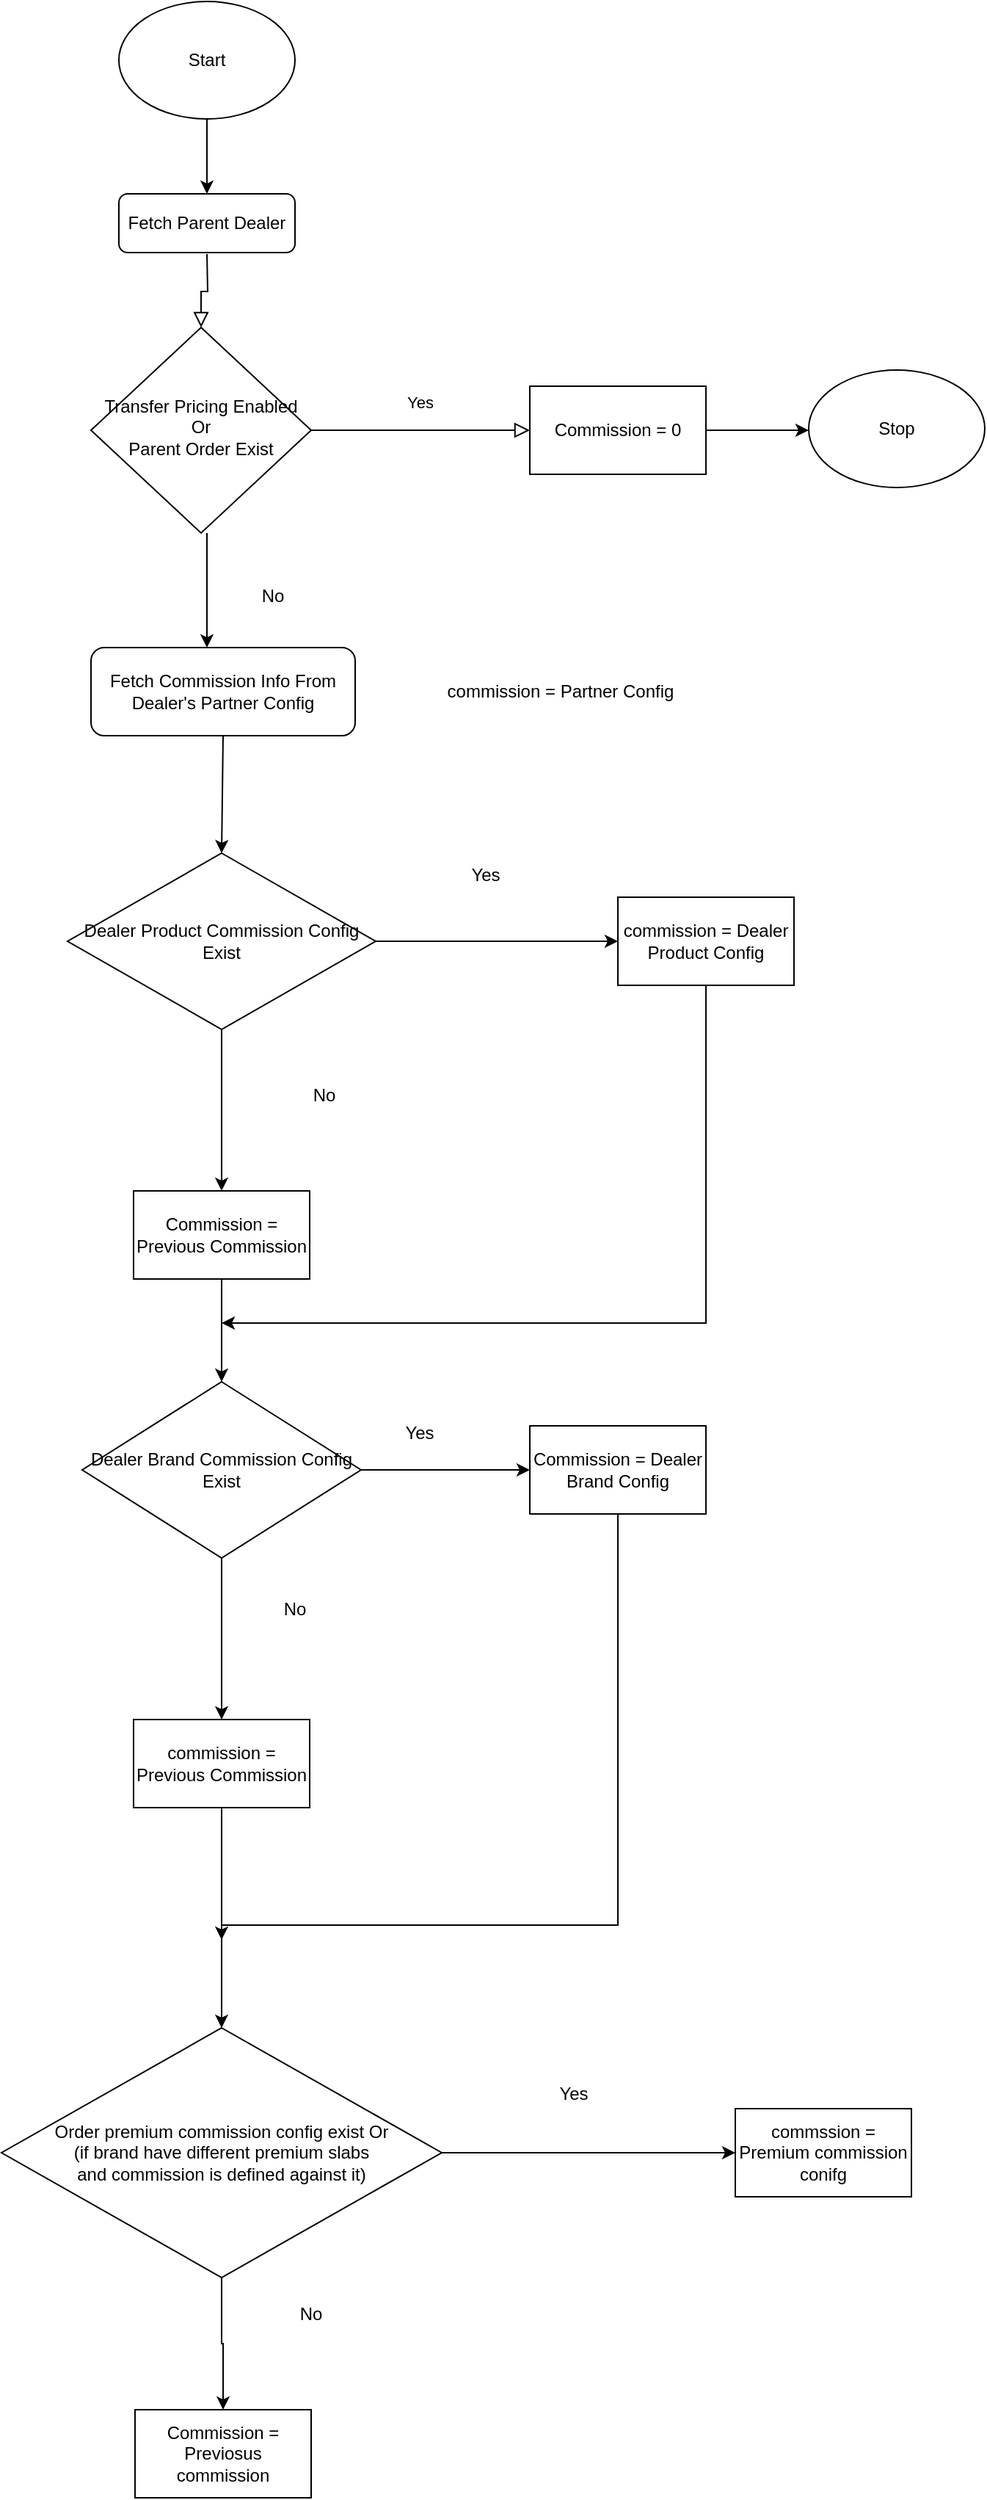 <mxfile version="15.6.3" type="github">
  <diagram id="C5RBs43oDa-KdzZeNtuy" name="Page-1">
    <mxGraphModel dx="946" dy="1783" grid="1" gridSize="10" guides="1" tooltips="1" connect="1" arrows="1" fold="1" page="1" pageScale="1" pageWidth="827" pageHeight="1169" math="0" shadow="0">
      <root>
        <mxCell id="WIyWlLk6GJQsqaUBKTNV-0" />
        <mxCell id="WIyWlLk6GJQsqaUBKTNV-1" parent="WIyWlLk6GJQsqaUBKTNV-0" />
        <mxCell id="WIyWlLk6GJQsqaUBKTNV-2" value="" style="rounded=0;html=1;jettySize=auto;orthogonalLoop=1;fontSize=11;endArrow=block;endFill=0;endSize=8;strokeWidth=1;shadow=0;labelBackgroundColor=none;edgeStyle=orthogonalEdgeStyle;" parent="WIyWlLk6GJQsqaUBKTNV-1" target="WIyWlLk6GJQsqaUBKTNV-6" edge="1">
          <mxGeometry relative="1" as="geometry">
            <mxPoint x="220" y="162" as="sourcePoint" />
          </mxGeometry>
        </mxCell>
        <mxCell id="WIyWlLk6GJQsqaUBKTNV-3" value="Fetch Parent Dealer" style="rounded=1;whiteSpace=wrap;html=1;fontSize=12;glass=0;strokeWidth=1;shadow=0;" parent="WIyWlLk6GJQsqaUBKTNV-1" vertex="1">
          <mxGeometry x="160" y="121" width="120" height="40" as="geometry" />
        </mxCell>
        <mxCell id="WIyWlLk6GJQsqaUBKTNV-4" value="Yes" style="rounded=0;html=1;jettySize=auto;orthogonalLoop=1;fontSize=11;endArrow=block;endFill=0;endSize=8;strokeWidth=1;shadow=0;labelBackgroundColor=none;edgeStyle=orthogonalEdgeStyle;" parent="WIyWlLk6GJQsqaUBKTNV-1" source="WIyWlLk6GJQsqaUBKTNV-6" edge="1">
          <mxGeometry y="20" relative="1" as="geometry">
            <mxPoint as="offset" />
            <mxPoint x="440" y="282" as="targetPoint" />
          </mxGeometry>
        </mxCell>
        <mxCell id="WIyWlLk6GJQsqaUBKTNV-6" value="Transfer Pricing Enabled&lt;br&gt;Or&lt;br&gt;Parent Order Exist" style="rhombus;whiteSpace=wrap;html=1;shadow=0;fontFamily=Helvetica;fontSize=12;align=center;strokeWidth=1;spacing=6;spacingTop=-4;" parent="WIyWlLk6GJQsqaUBKTNV-1" vertex="1">
          <mxGeometry x="141" y="212" width="150" height="140" as="geometry" />
        </mxCell>
        <mxCell id="y8WUg5UoEk1E836YFh9f-0" value="Commission = 0" style="rounded=0;whiteSpace=wrap;html=1;" vertex="1" parent="WIyWlLk6GJQsqaUBKTNV-1">
          <mxGeometry x="440" y="252" width="120" height="60" as="geometry" />
        </mxCell>
        <mxCell id="y8WUg5UoEk1E836YFh9f-1" value="Stop" style="ellipse;whiteSpace=wrap;html=1;" vertex="1" parent="WIyWlLk6GJQsqaUBKTNV-1">
          <mxGeometry x="630" y="241" width="120" height="80" as="geometry" />
        </mxCell>
        <mxCell id="y8WUg5UoEk1E836YFh9f-2" value="" style="endArrow=classic;html=1;rounded=0;entryX=0;entryY=0.5;entryDx=0;entryDy=0;" edge="1" parent="WIyWlLk6GJQsqaUBKTNV-1">
          <mxGeometry width="50" height="50" relative="1" as="geometry">
            <mxPoint x="560" y="282" as="sourcePoint" />
            <mxPoint x="630" y="282" as="targetPoint" />
          </mxGeometry>
        </mxCell>
        <mxCell id="y8WUg5UoEk1E836YFh9f-3" value="Start" style="ellipse;whiteSpace=wrap;html=1;" vertex="1" parent="WIyWlLk6GJQsqaUBKTNV-1">
          <mxGeometry x="160" y="-10" width="120" height="80" as="geometry" />
        </mxCell>
        <mxCell id="y8WUg5UoEk1E836YFh9f-4" value="" style="endArrow=classic;html=1;rounded=0;" edge="1" parent="WIyWlLk6GJQsqaUBKTNV-1" target="WIyWlLk6GJQsqaUBKTNV-3">
          <mxGeometry width="50" height="50" relative="1" as="geometry">
            <mxPoint x="220" y="70" as="sourcePoint" />
            <mxPoint x="270" y="20" as="targetPoint" />
          </mxGeometry>
        </mxCell>
        <mxCell id="y8WUg5UoEk1E836YFh9f-5" value="" style="endArrow=classic;html=1;rounded=0;" edge="1" parent="WIyWlLk6GJQsqaUBKTNV-1">
          <mxGeometry width="50" height="50" relative="1" as="geometry">
            <mxPoint x="220" y="352" as="sourcePoint" />
            <mxPoint x="220" y="430" as="targetPoint" />
          </mxGeometry>
        </mxCell>
        <mxCell id="y8WUg5UoEk1E836YFh9f-6" value="Fetch Commission Info From Dealer&#39;s Partner Config" style="rounded=1;whiteSpace=wrap;html=1;" vertex="1" parent="WIyWlLk6GJQsqaUBKTNV-1">
          <mxGeometry x="141" y="430" width="180" height="60" as="geometry" />
        </mxCell>
        <mxCell id="y8WUg5UoEk1E836YFh9f-7" value="No" style="text;html=1;strokeColor=none;fillColor=none;align=center;verticalAlign=middle;whiteSpace=wrap;rounded=0;" vertex="1" parent="WIyWlLk6GJQsqaUBKTNV-1">
          <mxGeometry x="235" y="380" width="60" height="30" as="geometry" />
        </mxCell>
        <mxCell id="y8WUg5UoEk1E836YFh9f-8" value="" style="endArrow=classic;html=1;rounded=0;exitX=0.5;exitY=1;exitDx=0;exitDy=0;" edge="1" parent="WIyWlLk6GJQsqaUBKTNV-1" source="y8WUg5UoEk1E836YFh9f-6">
          <mxGeometry width="50" height="50" relative="1" as="geometry">
            <mxPoint x="390" y="540" as="sourcePoint" />
            <mxPoint x="230" y="570" as="targetPoint" />
          </mxGeometry>
        </mxCell>
        <mxCell id="y8WUg5UoEk1E836YFh9f-11" style="edgeStyle=orthogonalEdgeStyle;rounded=0;orthogonalLoop=1;jettySize=auto;html=1;" edge="1" parent="WIyWlLk6GJQsqaUBKTNV-1" source="y8WUg5UoEk1E836YFh9f-9">
          <mxGeometry relative="1" as="geometry">
            <mxPoint x="500" y="630" as="targetPoint" />
          </mxGeometry>
        </mxCell>
        <mxCell id="y8WUg5UoEk1E836YFh9f-16" value="" style="edgeStyle=orthogonalEdgeStyle;rounded=0;orthogonalLoop=1;jettySize=auto;html=1;" edge="1" parent="WIyWlLk6GJQsqaUBKTNV-1" source="y8WUg5UoEk1E836YFh9f-9" target="y8WUg5UoEk1E836YFh9f-15">
          <mxGeometry relative="1" as="geometry" />
        </mxCell>
        <mxCell id="y8WUg5UoEk1E836YFh9f-9" value="Dealer Product Commission Config Exist" style="rhombus;whiteSpace=wrap;html=1;" vertex="1" parent="WIyWlLk6GJQsqaUBKTNV-1">
          <mxGeometry x="125" y="570" width="210" height="120" as="geometry" />
        </mxCell>
        <mxCell id="y8WUg5UoEk1E836YFh9f-10" value="commission = Partner Config" style="text;html=1;strokeColor=none;fillColor=none;align=center;verticalAlign=middle;whiteSpace=wrap;rounded=0;" vertex="1" parent="WIyWlLk6GJQsqaUBKTNV-1">
          <mxGeometry x="351" y="445" width="220" height="30" as="geometry" />
        </mxCell>
        <mxCell id="y8WUg5UoEk1E836YFh9f-31" style="edgeStyle=orthogonalEdgeStyle;rounded=0;orthogonalLoop=1;jettySize=auto;html=1;" edge="1" parent="WIyWlLk6GJQsqaUBKTNV-1" source="y8WUg5UoEk1E836YFh9f-13">
          <mxGeometry relative="1" as="geometry">
            <mxPoint x="230" y="890" as="targetPoint" />
            <Array as="points">
              <mxPoint x="560" y="890" />
              <mxPoint x="240" y="890" />
            </Array>
          </mxGeometry>
        </mxCell>
        <mxCell id="y8WUg5UoEk1E836YFh9f-13" value="commission = Dealer Product Config" style="rounded=0;whiteSpace=wrap;html=1;" vertex="1" parent="WIyWlLk6GJQsqaUBKTNV-1">
          <mxGeometry x="500" y="600" width="120" height="60" as="geometry" />
        </mxCell>
        <mxCell id="y8WUg5UoEk1E836YFh9f-21" value="" style="edgeStyle=orthogonalEdgeStyle;rounded=0;orthogonalLoop=1;jettySize=auto;html=1;" edge="1" parent="WIyWlLk6GJQsqaUBKTNV-1" source="y8WUg5UoEk1E836YFh9f-15" target="y8WUg5UoEk1E836YFh9f-20">
          <mxGeometry relative="1" as="geometry" />
        </mxCell>
        <mxCell id="y8WUg5UoEk1E836YFh9f-15" value="Commission = Previous Commission" style="whiteSpace=wrap;html=1;" vertex="1" parent="WIyWlLk6GJQsqaUBKTNV-1">
          <mxGeometry x="170" y="800" width="120" height="60" as="geometry" />
        </mxCell>
        <mxCell id="y8WUg5UoEk1E836YFh9f-17" value="No" style="text;html=1;strokeColor=none;fillColor=none;align=center;verticalAlign=middle;whiteSpace=wrap;rounded=0;" vertex="1" parent="WIyWlLk6GJQsqaUBKTNV-1">
          <mxGeometry x="270" y="720" width="60" height="30" as="geometry" />
        </mxCell>
        <mxCell id="y8WUg5UoEk1E836YFh9f-18" value="Yes" style="text;html=1;strokeColor=none;fillColor=none;align=center;verticalAlign=middle;whiteSpace=wrap;rounded=0;" vertex="1" parent="WIyWlLk6GJQsqaUBKTNV-1">
          <mxGeometry x="380" y="570" width="60" height="30" as="geometry" />
        </mxCell>
        <mxCell id="y8WUg5UoEk1E836YFh9f-25" value="" style="edgeStyle=orthogonalEdgeStyle;rounded=0;orthogonalLoop=1;jettySize=auto;html=1;" edge="1" parent="WIyWlLk6GJQsqaUBKTNV-1" source="y8WUg5UoEk1E836YFh9f-20" target="y8WUg5UoEk1E836YFh9f-24">
          <mxGeometry relative="1" as="geometry" />
        </mxCell>
        <mxCell id="y8WUg5UoEk1E836YFh9f-29" value="" style="edgeStyle=orthogonalEdgeStyle;rounded=0;orthogonalLoop=1;jettySize=auto;html=1;" edge="1" parent="WIyWlLk6GJQsqaUBKTNV-1" source="y8WUg5UoEk1E836YFh9f-20" target="y8WUg5UoEk1E836YFh9f-28">
          <mxGeometry relative="1" as="geometry" />
        </mxCell>
        <mxCell id="y8WUg5UoEk1E836YFh9f-20" value="Dealer Brand Commission Config Exist" style="rhombus;whiteSpace=wrap;html=1;" vertex="1" parent="WIyWlLk6GJQsqaUBKTNV-1">
          <mxGeometry x="135" y="930" width="190" height="120" as="geometry" />
        </mxCell>
        <mxCell id="y8WUg5UoEk1E836YFh9f-34" style="edgeStyle=orthogonalEdgeStyle;rounded=0;orthogonalLoop=1;jettySize=auto;html=1;" edge="1" parent="WIyWlLk6GJQsqaUBKTNV-1" source="y8WUg5UoEk1E836YFh9f-24">
          <mxGeometry relative="1" as="geometry">
            <mxPoint x="230" y="1310" as="targetPoint" />
            <Array as="points">
              <mxPoint x="500" y="1300" />
              <mxPoint x="230" y="1300" />
            </Array>
          </mxGeometry>
        </mxCell>
        <mxCell id="y8WUg5UoEk1E836YFh9f-24" value="Commission = Dealer Brand Config" style="whiteSpace=wrap;html=1;" vertex="1" parent="WIyWlLk6GJQsqaUBKTNV-1">
          <mxGeometry x="440" y="960" width="120" height="60" as="geometry" />
        </mxCell>
        <mxCell id="y8WUg5UoEk1E836YFh9f-26" value="Yes" style="text;html=1;strokeColor=none;fillColor=none;align=center;verticalAlign=middle;whiteSpace=wrap;rounded=0;" vertex="1" parent="WIyWlLk6GJQsqaUBKTNV-1">
          <mxGeometry x="335" y="950" width="60" height="30" as="geometry" />
        </mxCell>
        <mxCell id="y8WUg5UoEk1E836YFh9f-33" value="" style="edgeStyle=orthogonalEdgeStyle;rounded=0;orthogonalLoop=1;jettySize=auto;html=1;" edge="1" parent="WIyWlLk6GJQsqaUBKTNV-1" source="y8WUg5UoEk1E836YFh9f-28" target="y8WUg5UoEk1E836YFh9f-32">
          <mxGeometry relative="1" as="geometry" />
        </mxCell>
        <mxCell id="y8WUg5UoEk1E836YFh9f-28" value="commission = Previous Commission" style="whiteSpace=wrap;html=1;" vertex="1" parent="WIyWlLk6GJQsqaUBKTNV-1">
          <mxGeometry x="170" y="1160" width="120" height="60" as="geometry" />
        </mxCell>
        <mxCell id="y8WUg5UoEk1E836YFh9f-30" value="No" style="text;html=1;strokeColor=none;fillColor=none;align=center;verticalAlign=middle;whiteSpace=wrap;rounded=0;" vertex="1" parent="WIyWlLk6GJQsqaUBKTNV-1">
          <mxGeometry x="250" y="1070" width="60" height="30" as="geometry" />
        </mxCell>
        <mxCell id="y8WUg5UoEk1E836YFh9f-37" value="" style="edgeStyle=orthogonalEdgeStyle;rounded=0;orthogonalLoop=1;jettySize=auto;html=1;" edge="1" parent="WIyWlLk6GJQsqaUBKTNV-1" source="y8WUg5UoEk1E836YFh9f-32" target="y8WUg5UoEk1E836YFh9f-36">
          <mxGeometry relative="1" as="geometry" />
        </mxCell>
        <mxCell id="y8WUg5UoEk1E836YFh9f-39" value="" style="edgeStyle=orthogonalEdgeStyle;rounded=0;orthogonalLoop=1;jettySize=auto;html=1;" edge="1" parent="WIyWlLk6GJQsqaUBKTNV-1" source="y8WUg5UoEk1E836YFh9f-32" target="y8WUg5UoEk1E836YFh9f-38">
          <mxGeometry relative="1" as="geometry" />
        </mxCell>
        <mxCell id="y8WUg5UoEk1E836YFh9f-32" value="Order premium commission config exist Or&lt;br&gt;(if brand have different premium slabs&lt;br&gt;and commission is defined against it)" style="rhombus;whiteSpace=wrap;html=1;" vertex="1" parent="WIyWlLk6GJQsqaUBKTNV-1">
          <mxGeometry x="80" y="1370" width="300" height="170" as="geometry" />
        </mxCell>
        <mxCell id="y8WUg5UoEk1E836YFh9f-36" value="commssion = Premium commission conifg" style="whiteSpace=wrap;html=1;" vertex="1" parent="WIyWlLk6GJQsqaUBKTNV-1">
          <mxGeometry x="580" y="1425" width="120" height="60" as="geometry" />
        </mxCell>
        <mxCell id="y8WUg5UoEk1E836YFh9f-38" value="Commission = Previosus commission" style="whiteSpace=wrap;html=1;" vertex="1" parent="WIyWlLk6GJQsqaUBKTNV-1">
          <mxGeometry x="171" y="1630" width="120" height="60" as="geometry" />
        </mxCell>
        <mxCell id="y8WUg5UoEk1E836YFh9f-40" value="Yes" style="text;html=1;strokeColor=none;fillColor=none;align=center;verticalAlign=middle;whiteSpace=wrap;rounded=0;" vertex="1" parent="WIyWlLk6GJQsqaUBKTNV-1">
          <mxGeometry x="440" y="1400" width="60" height="30" as="geometry" />
        </mxCell>
        <mxCell id="y8WUg5UoEk1E836YFh9f-41" value="No" style="text;html=1;strokeColor=none;fillColor=none;align=center;verticalAlign=middle;whiteSpace=wrap;rounded=0;" vertex="1" parent="WIyWlLk6GJQsqaUBKTNV-1">
          <mxGeometry x="261" y="1550" width="60" height="30" as="geometry" />
        </mxCell>
      </root>
    </mxGraphModel>
  </diagram>
</mxfile>
